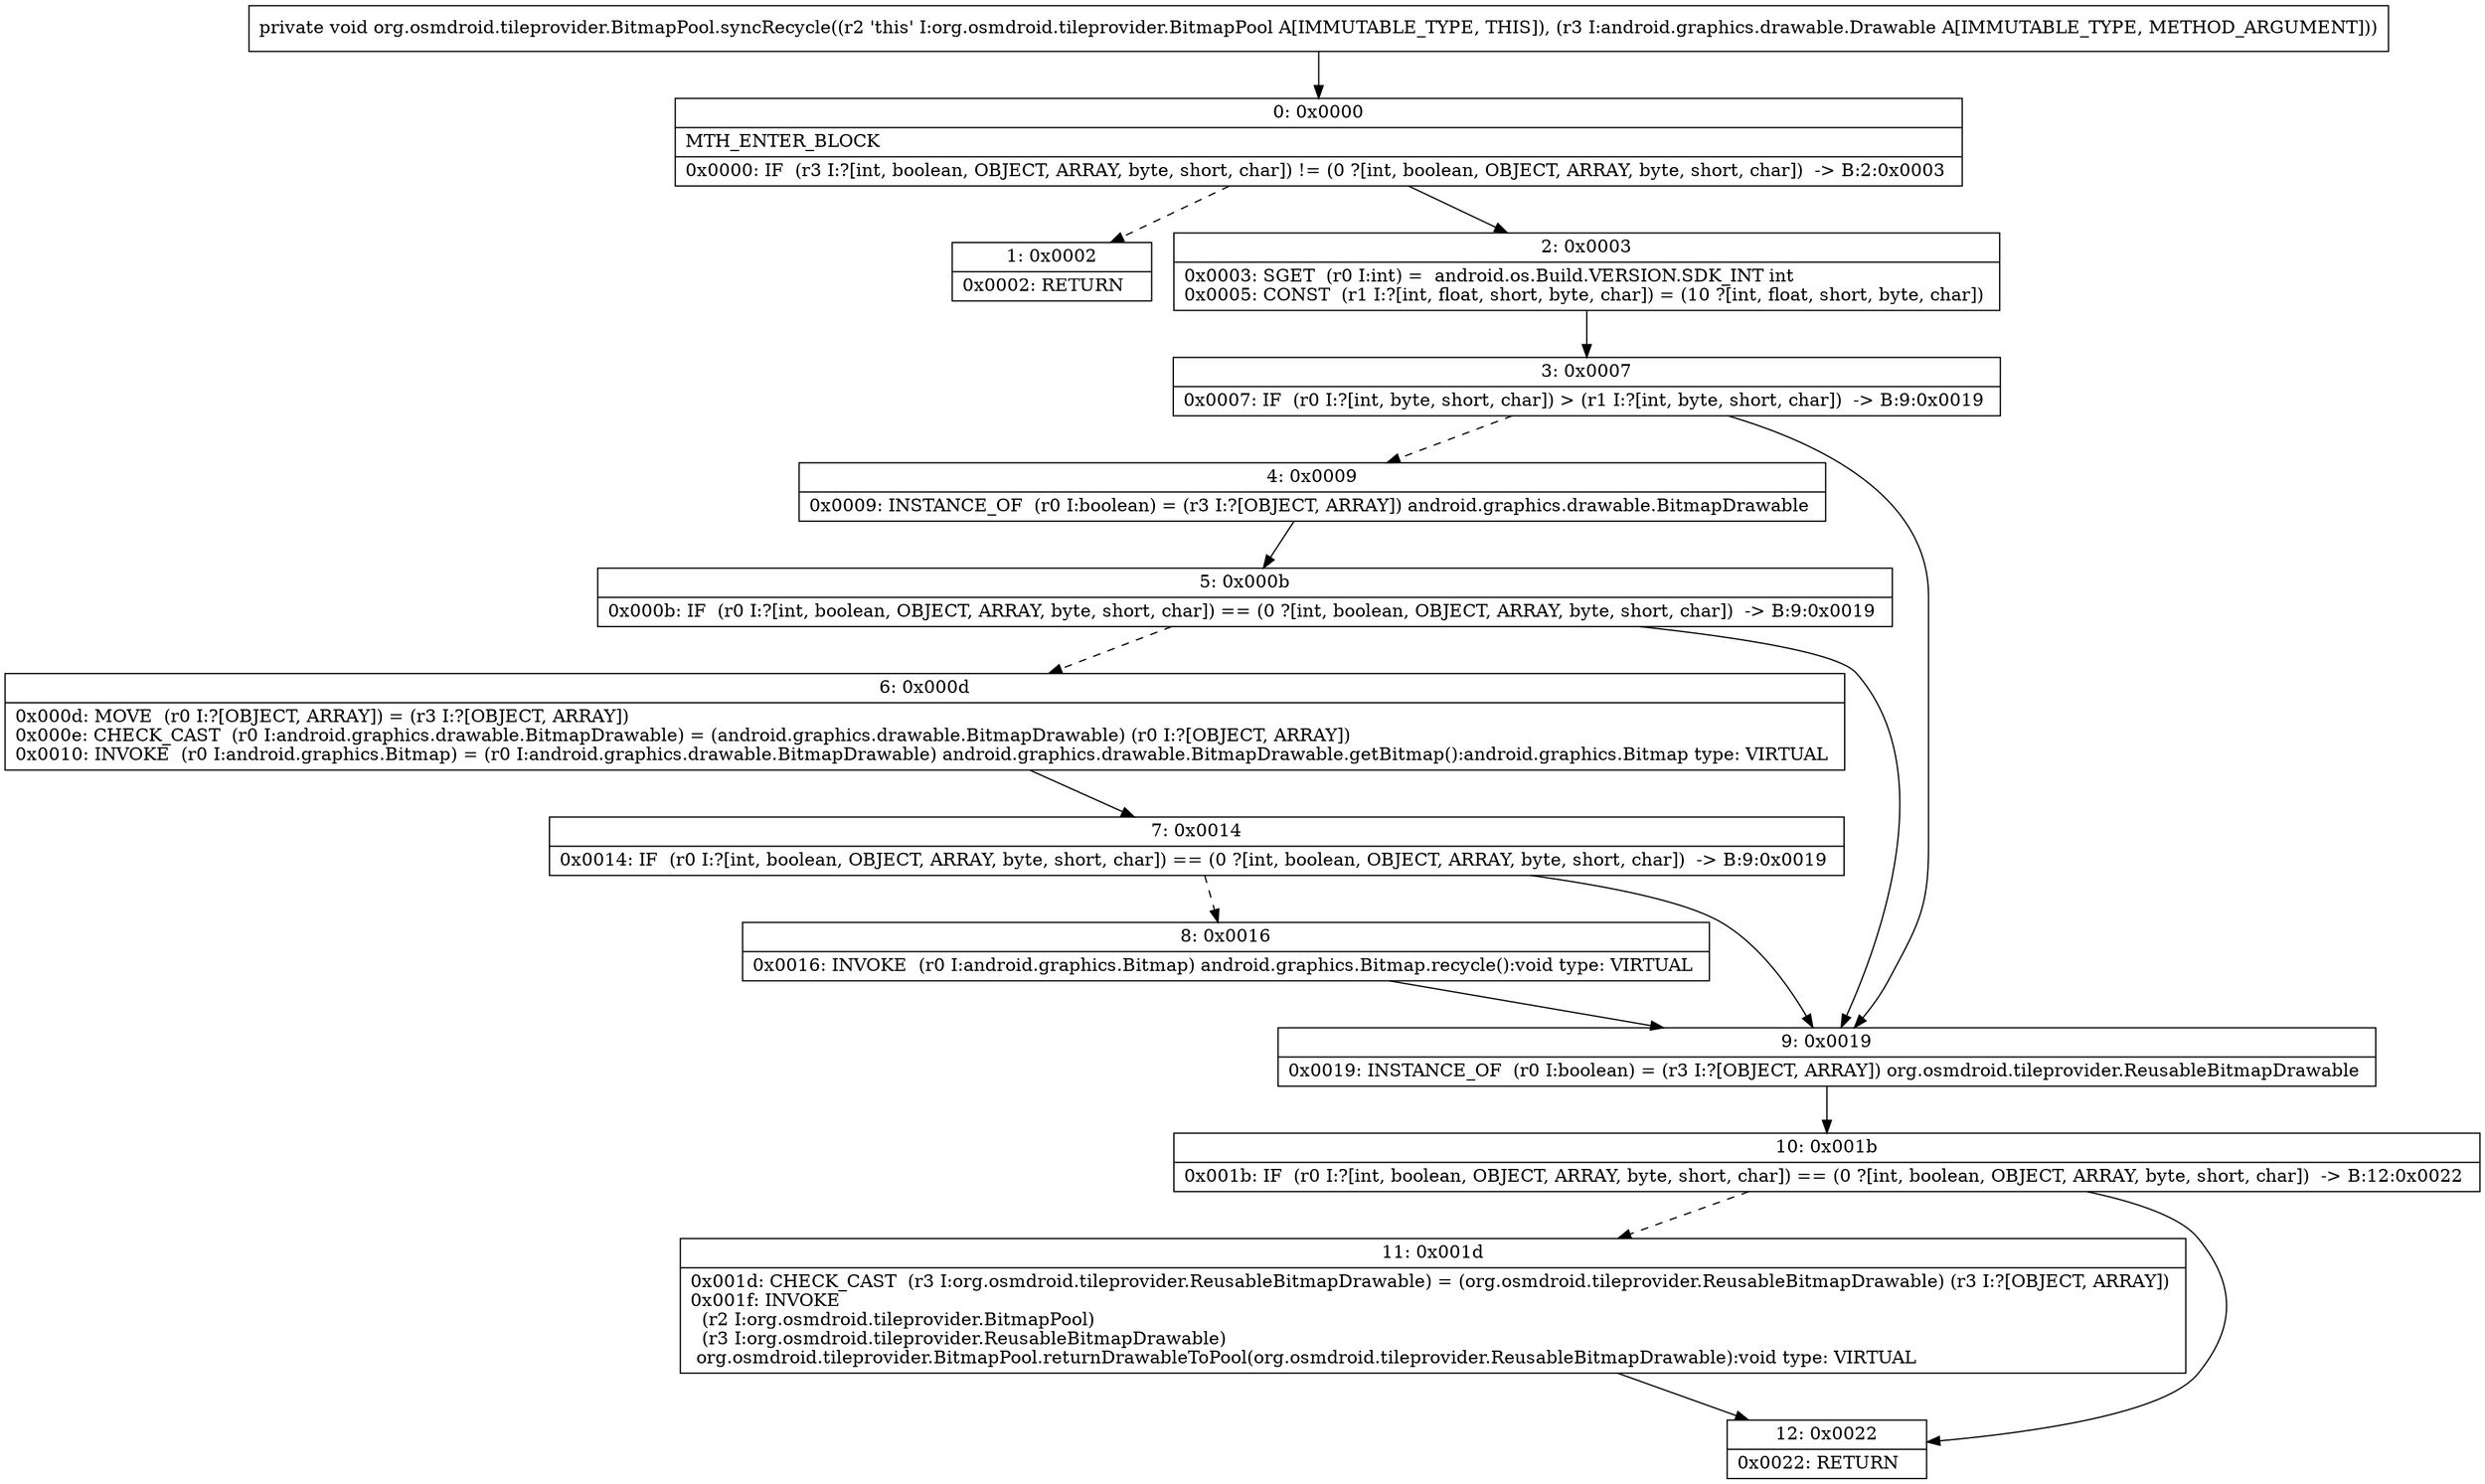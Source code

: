 digraph "CFG fororg.osmdroid.tileprovider.BitmapPool.syncRecycle(Landroid\/graphics\/drawable\/Drawable;)V" {
Node_0 [shape=record,label="{0\:\ 0x0000|MTH_ENTER_BLOCK\l|0x0000: IF  (r3 I:?[int, boolean, OBJECT, ARRAY, byte, short, char]) != (0 ?[int, boolean, OBJECT, ARRAY, byte, short, char])  \-\> B:2:0x0003 \l}"];
Node_1 [shape=record,label="{1\:\ 0x0002|0x0002: RETURN   \l}"];
Node_2 [shape=record,label="{2\:\ 0x0003|0x0003: SGET  (r0 I:int) =  android.os.Build.VERSION.SDK_INT int \l0x0005: CONST  (r1 I:?[int, float, short, byte, char]) = (10 ?[int, float, short, byte, char]) \l}"];
Node_3 [shape=record,label="{3\:\ 0x0007|0x0007: IF  (r0 I:?[int, byte, short, char]) \> (r1 I:?[int, byte, short, char])  \-\> B:9:0x0019 \l}"];
Node_4 [shape=record,label="{4\:\ 0x0009|0x0009: INSTANCE_OF  (r0 I:boolean) = (r3 I:?[OBJECT, ARRAY]) android.graphics.drawable.BitmapDrawable \l}"];
Node_5 [shape=record,label="{5\:\ 0x000b|0x000b: IF  (r0 I:?[int, boolean, OBJECT, ARRAY, byte, short, char]) == (0 ?[int, boolean, OBJECT, ARRAY, byte, short, char])  \-\> B:9:0x0019 \l}"];
Node_6 [shape=record,label="{6\:\ 0x000d|0x000d: MOVE  (r0 I:?[OBJECT, ARRAY]) = (r3 I:?[OBJECT, ARRAY]) \l0x000e: CHECK_CAST  (r0 I:android.graphics.drawable.BitmapDrawable) = (android.graphics.drawable.BitmapDrawable) (r0 I:?[OBJECT, ARRAY]) \l0x0010: INVOKE  (r0 I:android.graphics.Bitmap) = (r0 I:android.graphics.drawable.BitmapDrawable) android.graphics.drawable.BitmapDrawable.getBitmap():android.graphics.Bitmap type: VIRTUAL \l}"];
Node_7 [shape=record,label="{7\:\ 0x0014|0x0014: IF  (r0 I:?[int, boolean, OBJECT, ARRAY, byte, short, char]) == (0 ?[int, boolean, OBJECT, ARRAY, byte, short, char])  \-\> B:9:0x0019 \l}"];
Node_8 [shape=record,label="{8\:\ 0x0016|0x0016: INVOKE  (r0 I:android.graphics.Bitmap) android.graphics.Bitmap.recycle():void type: VIRTUAL \l}"];
Node_9 [shape=record,label="{9\:\ 0x0019|0x0019: INSTANCE_OF  (r0 I:boolean) = (r3 I:?[OBJECT, ARRAY]) org.osmdroid.tileprovider.ReusableBitmapDrawable \l}"];
Node_10 [shape=record,label="{10\:\ 0x001b|0x001b: IF  (r0 I:?[int, boolean, OBJECT, ARRAY, byte, short, char]) == (0 ?[int, boolean, OBJECT, ARRAY, byte, short, char])  \-\> B:12:0x0022 \l}"];
Node_11 [shape=record,label="{11\:\ 0x001d|0x001d: CHECK_CAST  (r3 I:org.osmdroid.tileprovider.ReusableBitmapDrawable) = (org.osmdroid.tileprovider.ReusableBitmapDrawable) (r3 I:?[OBJECT, ARRAY]) \l0x001f: INVOKE  \l  (r2 I:org.osmdroid.tileprovider.BitmapPool)\l  (r3 I:org.osmdroid.tileprovider.ReusableBitmapDrawable)\l org.osmdroid.tileprovider.BitmapPool.returnDrawableToPool(org.osmdroid.tileprovider.ReusableBitmapDrawable):void type: VIRTUAL \l}"];
Node_12 [shape=record,label="{12\:\ 0x0022|0x0022: RETURN   \l}"];
MethodNode[shape=record,label="{private void org.osmdroid.tileprovider.BitmapPool.syncRecycle((r2 'this' I:org.osmdroid.tileprovider.BitmapPool A[IMMUTABLE_TYPE, THIS]), (r3 I:android.graphics.drawable.Drawable A[IMMUTABLE_TYPE, METHOD_ARGUMENT])) }"];
MethodNode -> Node_0;
Node_0 -> Node_1[style=dashed];
Node_0 -> Node_2;
Node_2 -> Node_3;
Node_3 -> Node_4[style=dashed];
Node_3 -> Node_9;
Node_4 -> Node_5;
Node_5 -> Node_6[style=dashed];
Node_5 -> Node_9;
Node_6 -> Node_7;
Node_7 -> Node_8[style=dashed];
Node_7 -> Node_9;
Node_8 -> Node_9;
Node_9 -> Node_10;
Node_10 -> Node_11[style=dashed];
Node_10 -> Node_12;
Node_11 -> Node_12;
}

